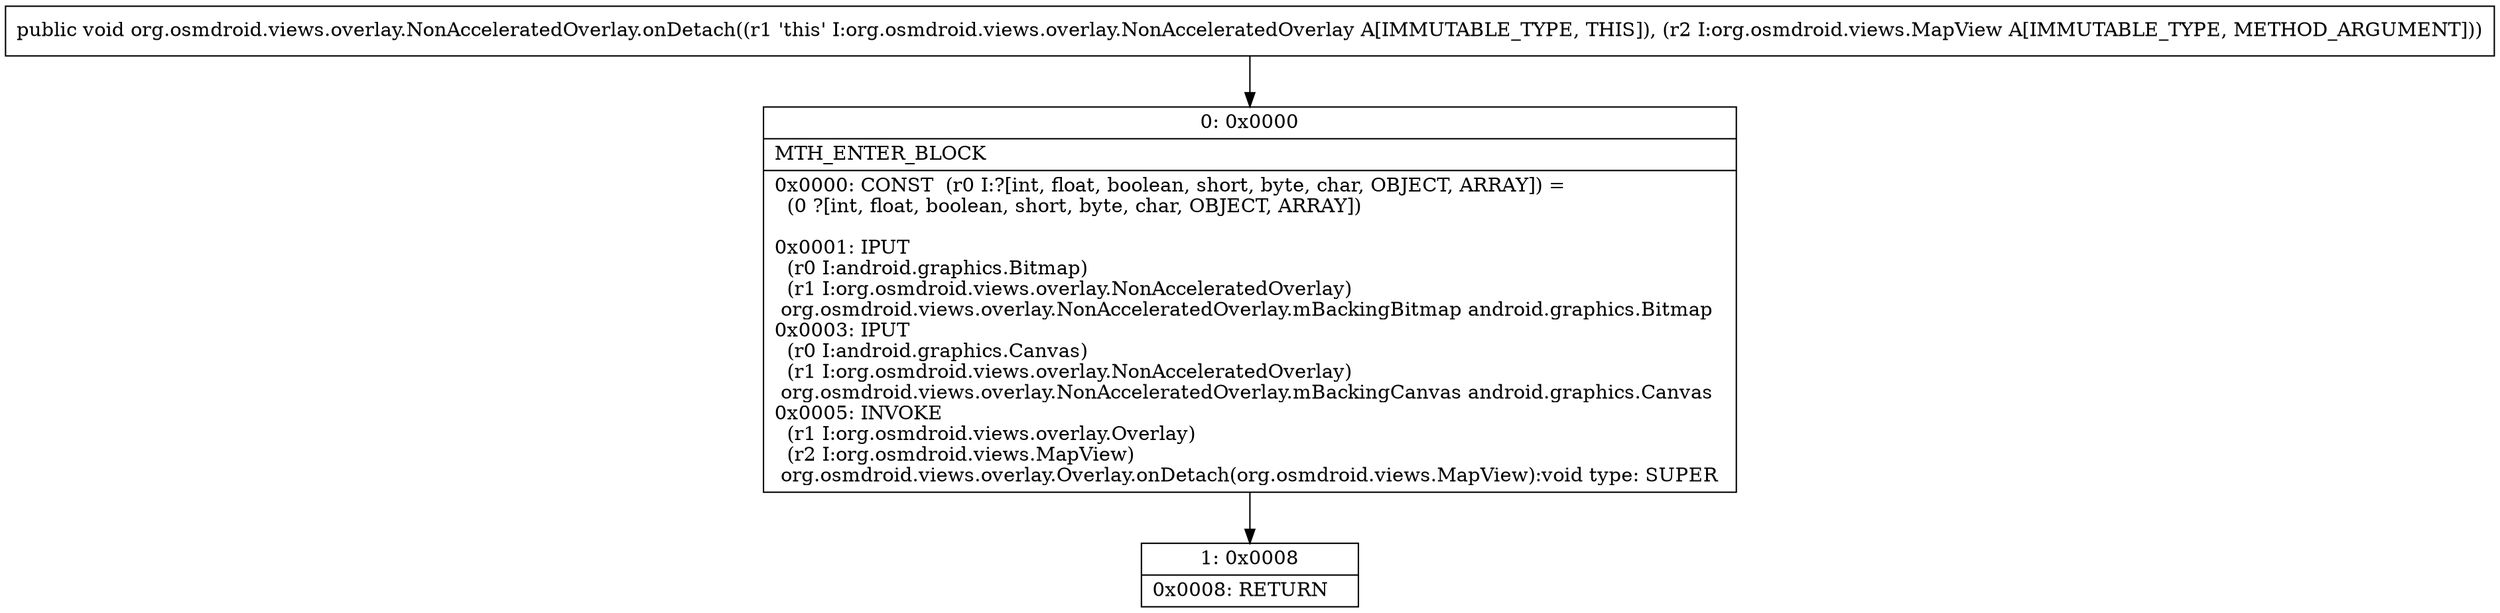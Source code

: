 digraph "CFG fororg.osmdroid.views.overlay.NonAcceleratedOverlay.onDetach(Lorg\/osmdroid\/views\/MapView;)V" {
Node_0 [shape=record,label="{0\:\ 0x0000|MTH_ENTER_BLOCK\l|0x0000: CONST  (r0 I:?[int, float, boolean, short, byte, char, OBJECT, ARRAY]) = \l  (0 ?[int, float, boolean, short, byte, char, OBJECT, ARRAY])\l \l0x0001: IPUT  \l  (r0 I:android.graphics.Bitmap)\l  (r1 I:org.osmdroid.views.overlay.NonAcceleratedOverlay)\l org.osmdroid.views.overlay.NonAcceleratedOverlay.mBackingBitmap android.graphics.Bitmap \l0x0003: IPUT  \l  (r0 I:android.graphics.Canvas)\l  (r1 I:org.osmdroid.views.overlay.NonAcceleratedOverlay)\l org.osmdroid.views.overlay.NonAcceleratedOverlay.mBackingCanvas android.graphics.Canvas \l0x0005: INVOKE  \l  (r1 I:org.osmdroid.views.overlay.Overlay)\l  (r2 I:org.osmdroid.views.MapView)\l org.osmdroid.views.overlay.Overlay.onDetach(org.osmdroid.views.MapView):void type: SUPER \l}"];
Node_1 [shape=record,label="{1\:\ 0x0008|0x0008: RETURN   \l}"];
MethodNode[shape=record,label="{public void org.osmdroid.views.overlay.NonAcceleratedOverlay.onDetach((r1 'this' I:org.osmdroid.views.overlay.NonAcceleratedOverlay A[IMMUTABLE_TYPE, THIS]), (r2 I:org.osmdroid.views.MapView A[IMMUTABLE_TYPE, METHOD_ARGUMENT])) }"];
MethodNode -> Node_0;
Node_0 -> Node_1;
}

